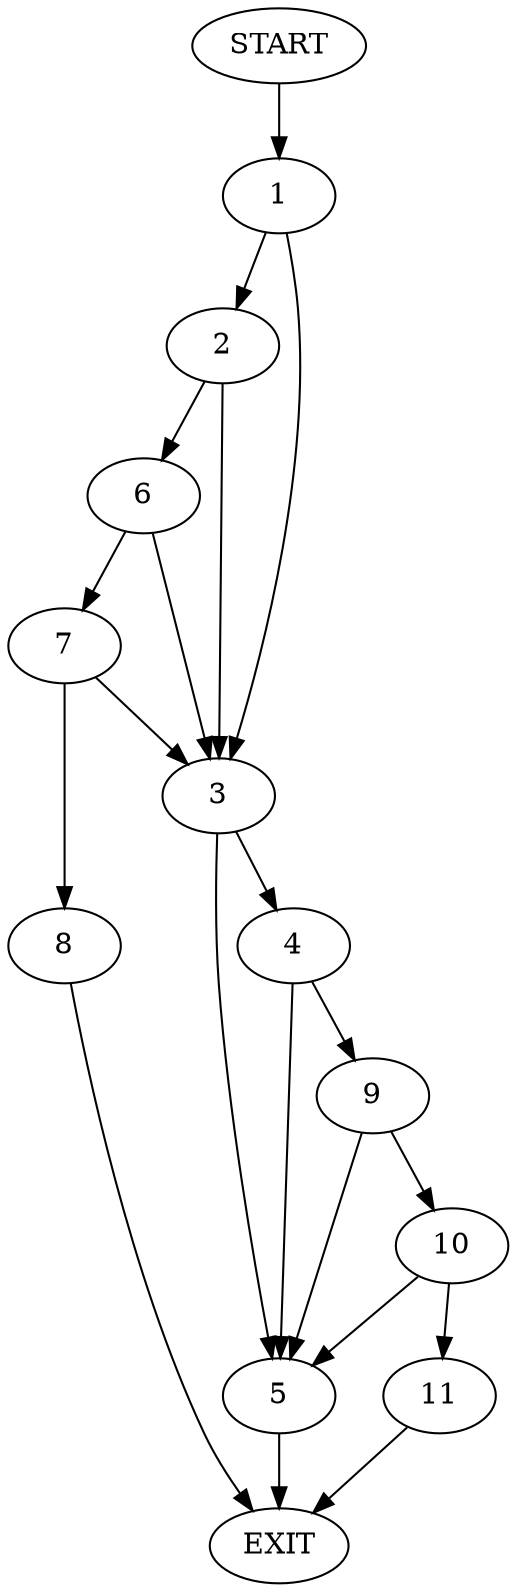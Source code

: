 digraph {
0 [label="START"]
12 [label="EXIT"]
0 -> 1
1 -> 2
1 -> 3
3 -> 4
3 -> 5
2 -> 3
2 -> 6
6 -> 7
6 -> 3
7 -> 3
7 -> 8
8 -> 12
4 -> 9
4 -> 5
5 -> 12
9 -> 5
9 -> 10
10 -> 11
10 -> 5
11 -> 12
}
